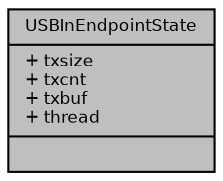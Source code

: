 digraph "USBInEndpointState"
{
  bgcolor="transparent";
  edge [fontname="Helvetica",fontsize="8",labelfontname="Helvetica",labelfontsize="8"];
  node [fontname="Helvetica",fontsize="8",shape=record];
  Node1 [label="{USBInEndpointState\n|+ txsize\l+ txcnt\l+ txbuf\l+ thread\l|}",height=0.2,width=0.4,color="black", fillcolor="grey75", style="filled", fontcolor="black"];
}
